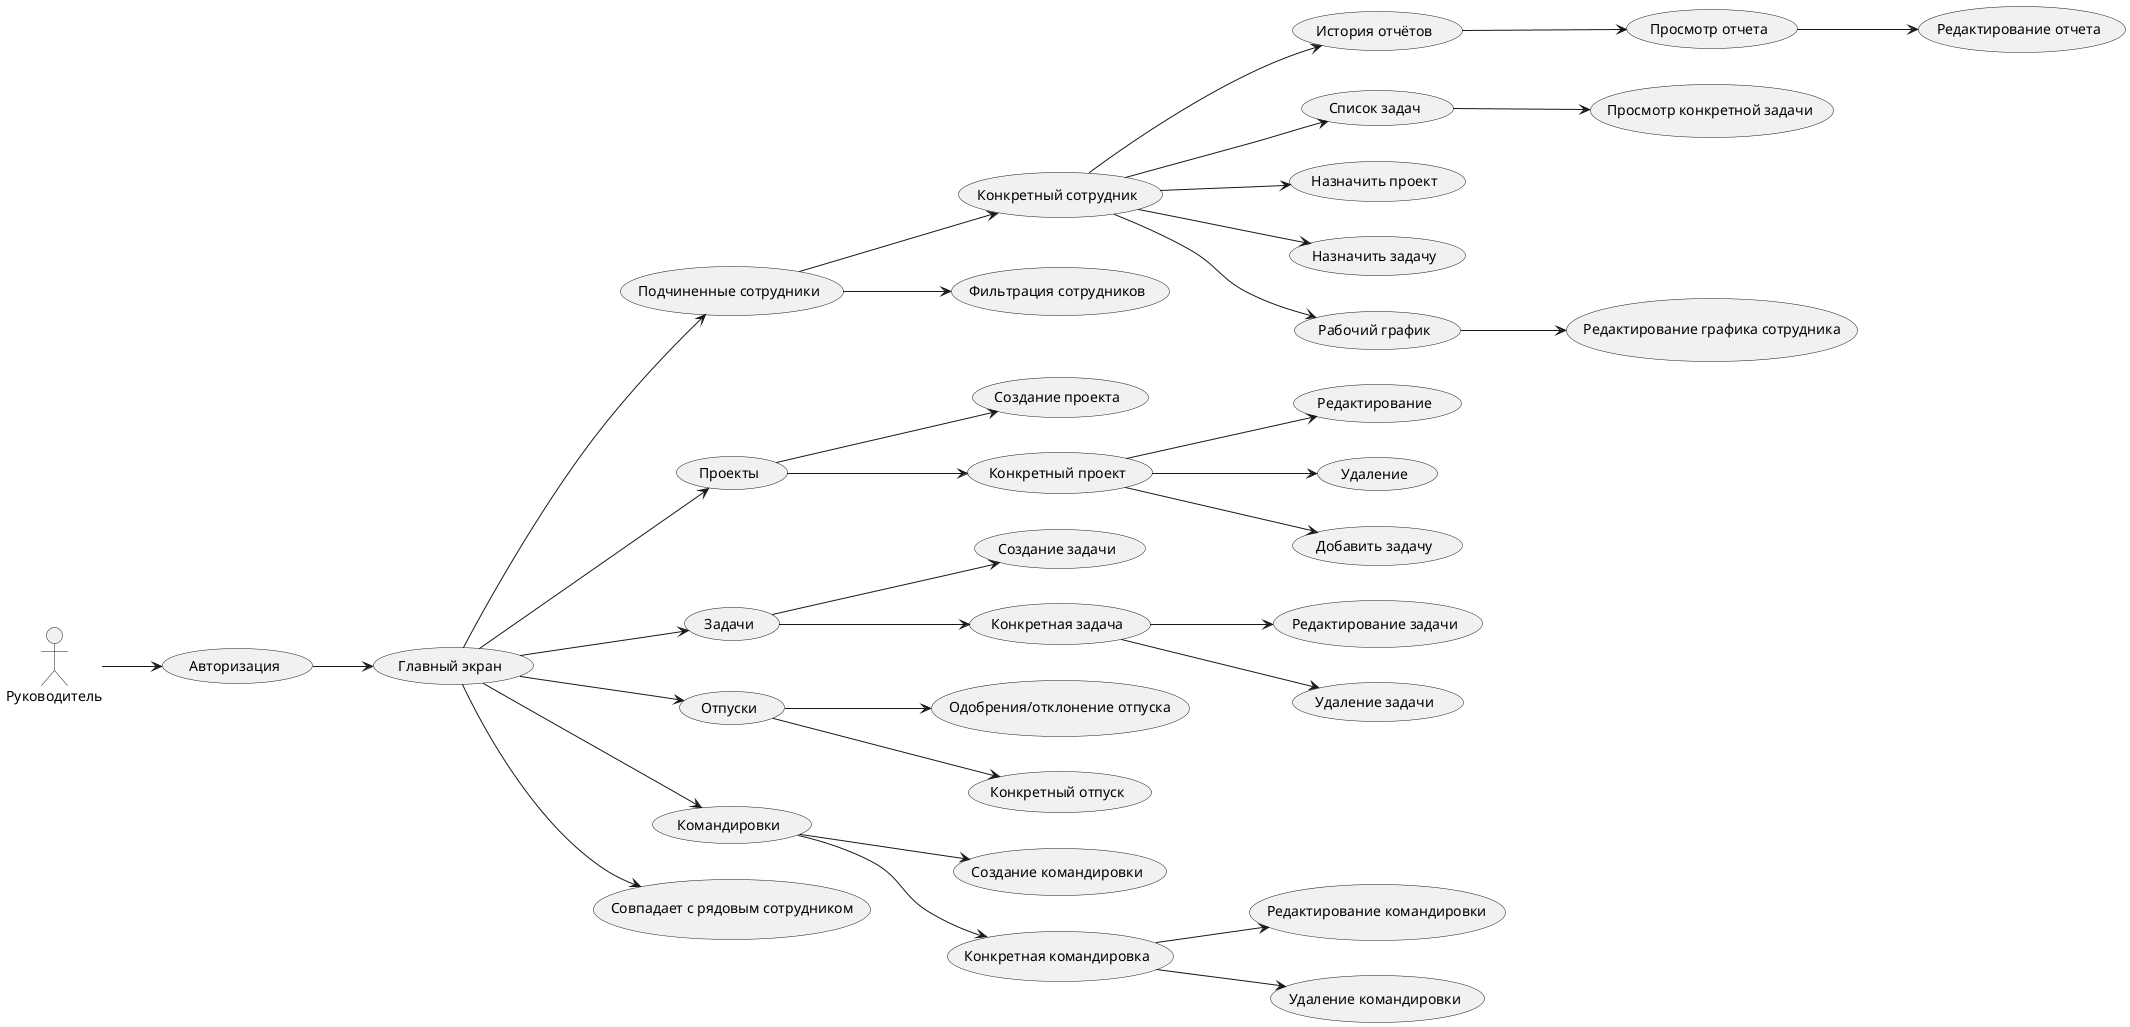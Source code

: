 @startuml

left to right direction

actor "Руководитель" as Manager

Manager --> (Авторизация)
(Авторизация) --> (Главный экран)

(Главный экран) --> (Подчиненные сотрудники)
(Главный экран) --> (Проекты)
(Главный экран) --> (Задачи)
(Главный экран) --> (Отпуски)
(Главный экран) --> (Командировки)
(Главный экран) --> (Совпадает с рядовым сотрудником)

(Подчиненные сотрудники) --> (Конкретный сотрудник)
(Подчиненные сотрудники) --> (Фильтрация сотрудников)

(Проекты) --> (Создание проекта)
(Проекты) --> (Конкретный проект)

(Задачи) --> (Создание задачи)
(Задачи) --> (Конкретная задача)

(Отпуски) --> (Одобрения/отклонение отпуска)
(Отпуски) --> (Конкретный отпуск)

(Командировки) --> (Создание командировки)
(Командировки) --> (Конкретная командировка)

(Конкретный сотрудник) --> (История отчётов)
(Конкретный сотрудник) --> (Список задач)
(Конкретный сотрудник) --> (Назначить проект)
(Конкретный сотрудник) --> (Назначить задачу)
(Конкретный сотрудник) --> (Рабочий график)

(Конкретный проект) --> (Редактирование)
(Конкретный проект) --> (Удаление)
(Конкретный проект) --> (Добавить задачу)

(Конкретная задача) --> (Редактирование задачи)
(Конкретная задача) --> (Удаление задачи)

(Конкретная командировка) --> (Редактирование командировки)
(Конкретная командировка) --> (Удаление командировки)

(Рабочий график) --> (Редактирование графика сотрудника)

(Список задач) --> (Просмотр конкретной задачи)

(История отчётов) --> (Просмотр отчета)
(Просмотр отчета) --> (Редактирование отчета)

@enduml